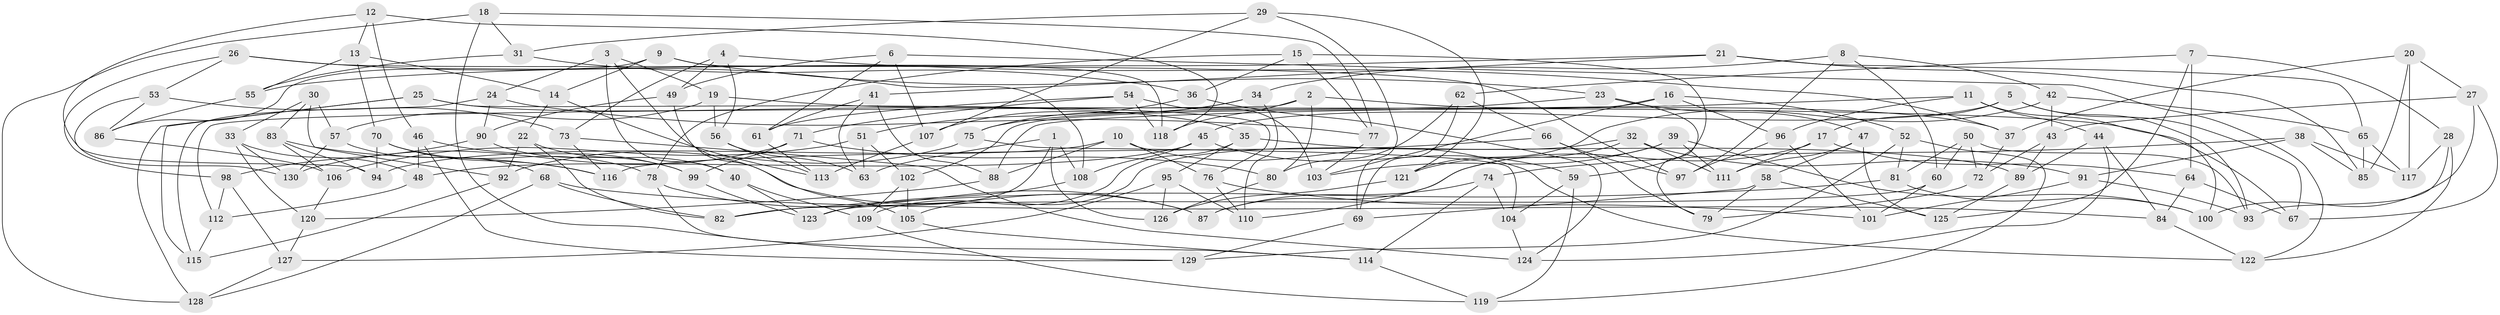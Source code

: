 // Generated by graph-tools (version 1.1) at 2025/11/02/27/25 16:11:50]
// undirected, 130 vertices, 260 edges
graph export_dot {
graph [start="1"]
  node [color=gray90,style=filled];
  1;
  2;
  3;
  4;
  5;
  6;
  7;
  8;
  9;
  10;
  11;
  12;
  13;
  14;
  15;
  16;
  17;
  18;
  19;
  20;
  21;
  22;
  23;
  24;
  25;
  26;
  27;
  28;
  29;
  30;
  31;
  32;
  33;
  34;
  35;
  36;
  37;
  38;
  39;
  40;
  41;
  42;
  43;
  44;
  45;
  46;
  47;
  48;
  49;
  50;
  51;
  52;
  53;
  54;
  55;
  56;
  57;
  58;
  59;
  60;
  61;
  62;
  63;
  64;
  65;
  66;
  67;
  68;
  69;
  70;
  71;
  72;
  73;
  74;
  75;
  76;
  77;
  78;
  79;
  80;
  81;
  82;
  83;
  84;
  85;
  86;
  87;
  88;
  89;
  90;
  91;
  92;
  93;
  94;
  95;
  96;
  97;
  98;
  99;
  100;
  101;
  102;
  103;
  104;
  105;
  106;
  107;
  108;
  109;
  110;
  111;
  112;
  113;
  114;
  115;
  116;
  117;
  118;
  119;
  120;
  121;
  122;
  123;
  124;
  125;
  126;
  127;
  128;
  129;
  130;
  1 -- 126;
  1 -- 108;
  1 -- 82;
  1 -- 63;
  2 -- 118;
  2 -- 112;
  2 -- 37;
  2 -- 80;
  3 -- 19;
  3 -- 87;
  3 -- 24;
  3 -- 40;
  4 -- 49;
  4 -- 73;
  4 -- 56;
  4 -- 37;
  5 -- 93;
  5 -- 45;
  5 -- 17;
  5 -- 67;
  6 -- 107;
  6 -- 122;
  6 -- 49;
  6 -- 61;
  7 -- 62;
  7 -- 64;
  7 -- 28;
  7 -- 125;
  8 -- 60;
  8 -- 34;
  8 -- 42;
  8 -- 97;
  9 -- 23;
  9 -- 14;
  9 -- 86;
  9 -- 118;
  10 -- 76;
  10 -- 94;
  10 -- 88;
  10 -- 122;
  11 -- 100;
  11 -- 44;
  11 -- 96;
  11 -- 88;
  12 -- 13;
  12 -- 118;
  12 -- 46;
  12 -- 94;
  13 -- 55;
  13 -- 14;
  13 -- 70;
  14 -- 22;
  14 -- 113;
  15 -- 59;
  15 -- 36;
  15 -- 77;
  15 -- 78;
  16 -- 102;
  16 -- 103;
  16 -- 96;
  16 -- 52;
  17 -- 64;
  17 -- 111;
  17 -- 87;
  18 -- 31;
  18 -- 128;
  18 -- 129;
  18 -- 77;
  19 -- 57;
  19 -- 67;
  19 -- 56;
  20 -- 27;
  20 -- 85;
  20 -- 117;
  20 -- 37;
  21 -- 85;
  21 -- 55;
  21 -- 41;
  21 -- 65;
  22 -- 92;
  22 -- 40;
  22 -- 82;
  23 -- 75;
  23 -- 47;
  23 -- 79;
  24 -- 115;
  24 -- 90;
  24 -- 77;
  25 -- 76;
  25 -- 115;
  25 -- 35;
  25 -- 128;
  26 -- 97;
  26 -- 53;
  26 -- 108;
  26 -- 98;
  27 -- 67;
  27 -- 100;
  27 -- 43;
  28 -- 122;
  28 -- 93;
  28 -- 117;
  29 -- 121;
  29 -- 69;
  29 -- 107;
  29 -- 31;
  30 -- 83;
  30 -- 92;
  30 -- 33;
  30 -- 57;
  31 -- 55;
  31 -- 36;
  32 -- 121;
  32 -- 105;
  32 -- 111;
  32 -- 91;
  33 -- 120;
  33 -- 130;
  33 -- 48;
  34 -- 110;
  34 -- 107;
  34 -- 75;
  35 -- 89;
  35 -- 109;
  35 -- 95;
  36 -- 124;
  36 -- 51;
  37 -- 72;
  38 -- 91;
  38 -- 85;
  38 -- 117;
  38 -- 74;
  39 -- 110;
  39 -- 111;
  39 -- 103;
  39 -- 100;
  40 -- 109;
  40 -- 123;
  41 -- 61;
  41 -- 63;
  41 -- 88;
  42 -- 65;
  42 -- 43;
  42 -- 121;
  43 -- 72;
  43 -- 89;
  44 -- 89;
  44 -- 124;
  44 -- 84;
  45 -- 59;
  45 -- 108;
  45 -- 48;
  46 -- 129;
  46 -- 99;
  46 -- 48;
  47 -- 58;
  47 -- 125;
  47 -- 111;
  48 -- 112;
  49 -- 105;
  49 -- 90;
  50 -- 72;
  50 -- 93;
  50 -- 60;
  50 -- 81;
  51 -- 102;
  51 -- 106;
  51 -- 63;
  52 -- 119;
  52 -- 129;
  52 -- 81;
  53 -- 73;
  53 -- 130;
  53 -- 86;
  54 -- 61;
  54 -- 103;
  54 -- 118;
  54 -- 71;
  55 -- 86;
  56 -- 63;
  56 -- 113;
  57 -- 130;
  57 -- 68;
  58 -- 69;
  58 -- 125;
  58 -- 79;
  59 -- 104;
  59 -- 119;
  60 -- 123;
  60 -- 101;
  61 -- 113;
  62 -- 69;
  62 -- 80;
  62 -- 66;
  64 -- 84;
  64 -- 67;
  65 -- 85;
  65 -- 117;
  66 -- 116;
  66 -- 97;
  66 -- 79;
  68 -- 84;
  68 -- 82;
  68 -- 128;
  69 -- 129;
  70 -- 78;
  70 -- 94;
  70 -- 116;
  71 -- 80;
  71 -- 130;
  71 -- 99;
  72 -- 79;
  73 -- 116;
  73 -- 124;
  74 -- 104;
  74 -- 87;
  74 -- 114;
  75 -- 104;
  75 -- 92;
  76 -- 101;
  76 -- 110;
  77 -- 103;
  78 -- 114;
  78 -- 87;
  80 -- 126;
  81 -- 82;
  81 -- 100;
  83 -- 116;
  83 -- 94;
  83 -- 106;
  84 -- 122;
  86 -- 106;
  88 -- 120;
  89 -- 125;
  90 -- 98;
  90 -- 99;
  91 -- 101;
  91 -- 93;
  92 -- 115;
  95 -- 127;
  95 -- 110;
  95 -- 126;
  96 -- 101;
  96 -- 97;
  98 -- 112;
  98 -- 127;
  99 -- 123;
  102 -- 109;
  102 -- 105;
  104 -- 124;
  105 -- 114;
  106 -- 120;
  107 -- 113;
  108 -- 123;
  109 -- 119;
  112 -- 115;
  114 -- 119;
  120 -- 127;
  121 -- 126;
  127 -- 128;
}
